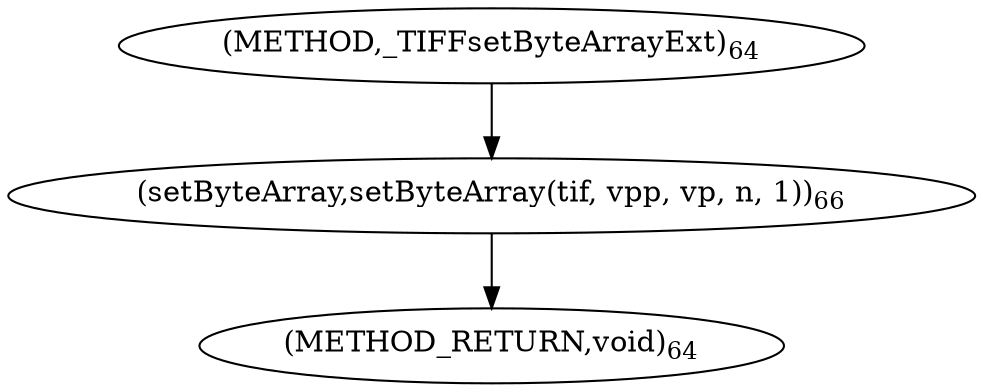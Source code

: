 digraph "_TIFFsetByteArrayExt" {  
"39723" [label = <(setByteArray,setByteArray(tif, vpp, vp, n, 1))<SUB>66</SUB>> ]
"39717" [label = <(METHOD,_TIFFsetByteArrayExt)<SUB>64</SUB>> ]
"39729" [label = <(METHOD_RETURN,void)<SUB>64</SUB>> ]
  "39723" -> "39729" 
  "39717" -> "39723" 
}
